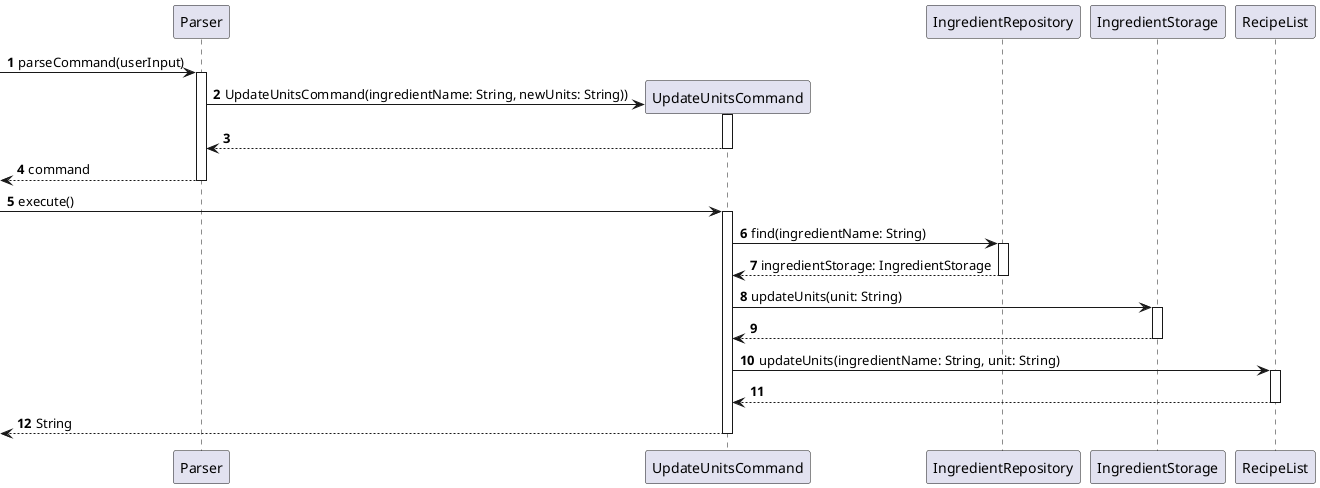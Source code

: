 @startuml
'https://plantuml.com/sequence-diagram

autonumber

-> Parser: parseCommand(userInput)
activate Parser

create UpdateUnitsCommand
Parser -> UpdateUnitsCommand : UpdateUnitsCommand(ingredientName: String, newUnits: String))
activate UpdateUnitsCommand

return
return command

-> UpdateUnitsCommand: execute()
activate UpdateUnitsCommand

UpdateUnitsCommand -> IngredientRepository: find(ingredientName: String)
activate IngredientRepository

IngredientRepository --> UpdateUnitsCommand: ingredientStorage: IngredientStorage
deactivate IngredientRepository

UpdateUnitsCommand -> IngredientStorage: updateUnits(unit: String)
activate IngredientStorage

IngredientStorage --> UpdateUnitsCommand
deactivate IngredientStorage

UpdateUnitsCommand -> RecipeList: updateUnits(ingredientName: String, unit: String)
activate RecipeList

RecipeList --> UpdateUnitsCommand:
deactivate RecipeList

<-- UpdateUnitsCommand: String
deactivate UpdateUnitsCommand

@enduml